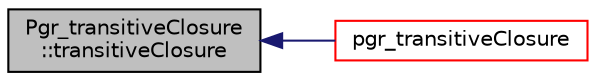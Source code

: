 digraph "Pgr_transitiveClosure::transitiveClosure"
{
  edge [fontname="Helvetica",fontsize="10",labelfontname="Helvetica",labelfontsize="10"];
  node [fontname="Helvetica",fontsize="10",shape=record];
  rankdir="LR";
  Node10 [label="Pgr_transitiveClosure\l::transitiveClosure",height=0.2,width=0.4,color="black", fillcolor="grey75", style="filled", fontcolor="black"];
  Node10 -> Node11 [dir="back",color="midnightblue",fontsize="10",style="solid",fontname="Helvetica"];
  Node11 [label="pgr_transitiveClosure",height=0.2,width=0.4,color="red", fillcolor="white", style="filled",URL="$transitiveClosure__driver_8cpp.html#af54b6f4d66e48aff6ed83c8118015354"];
}
